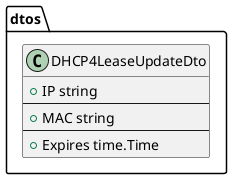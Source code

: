 @startuml

package dtos {
    class DHCP4LeaseUpdateDto {
        +IP string
        --
        +MAC string
        --
        +Expires time.Time
    }
}

@enduml